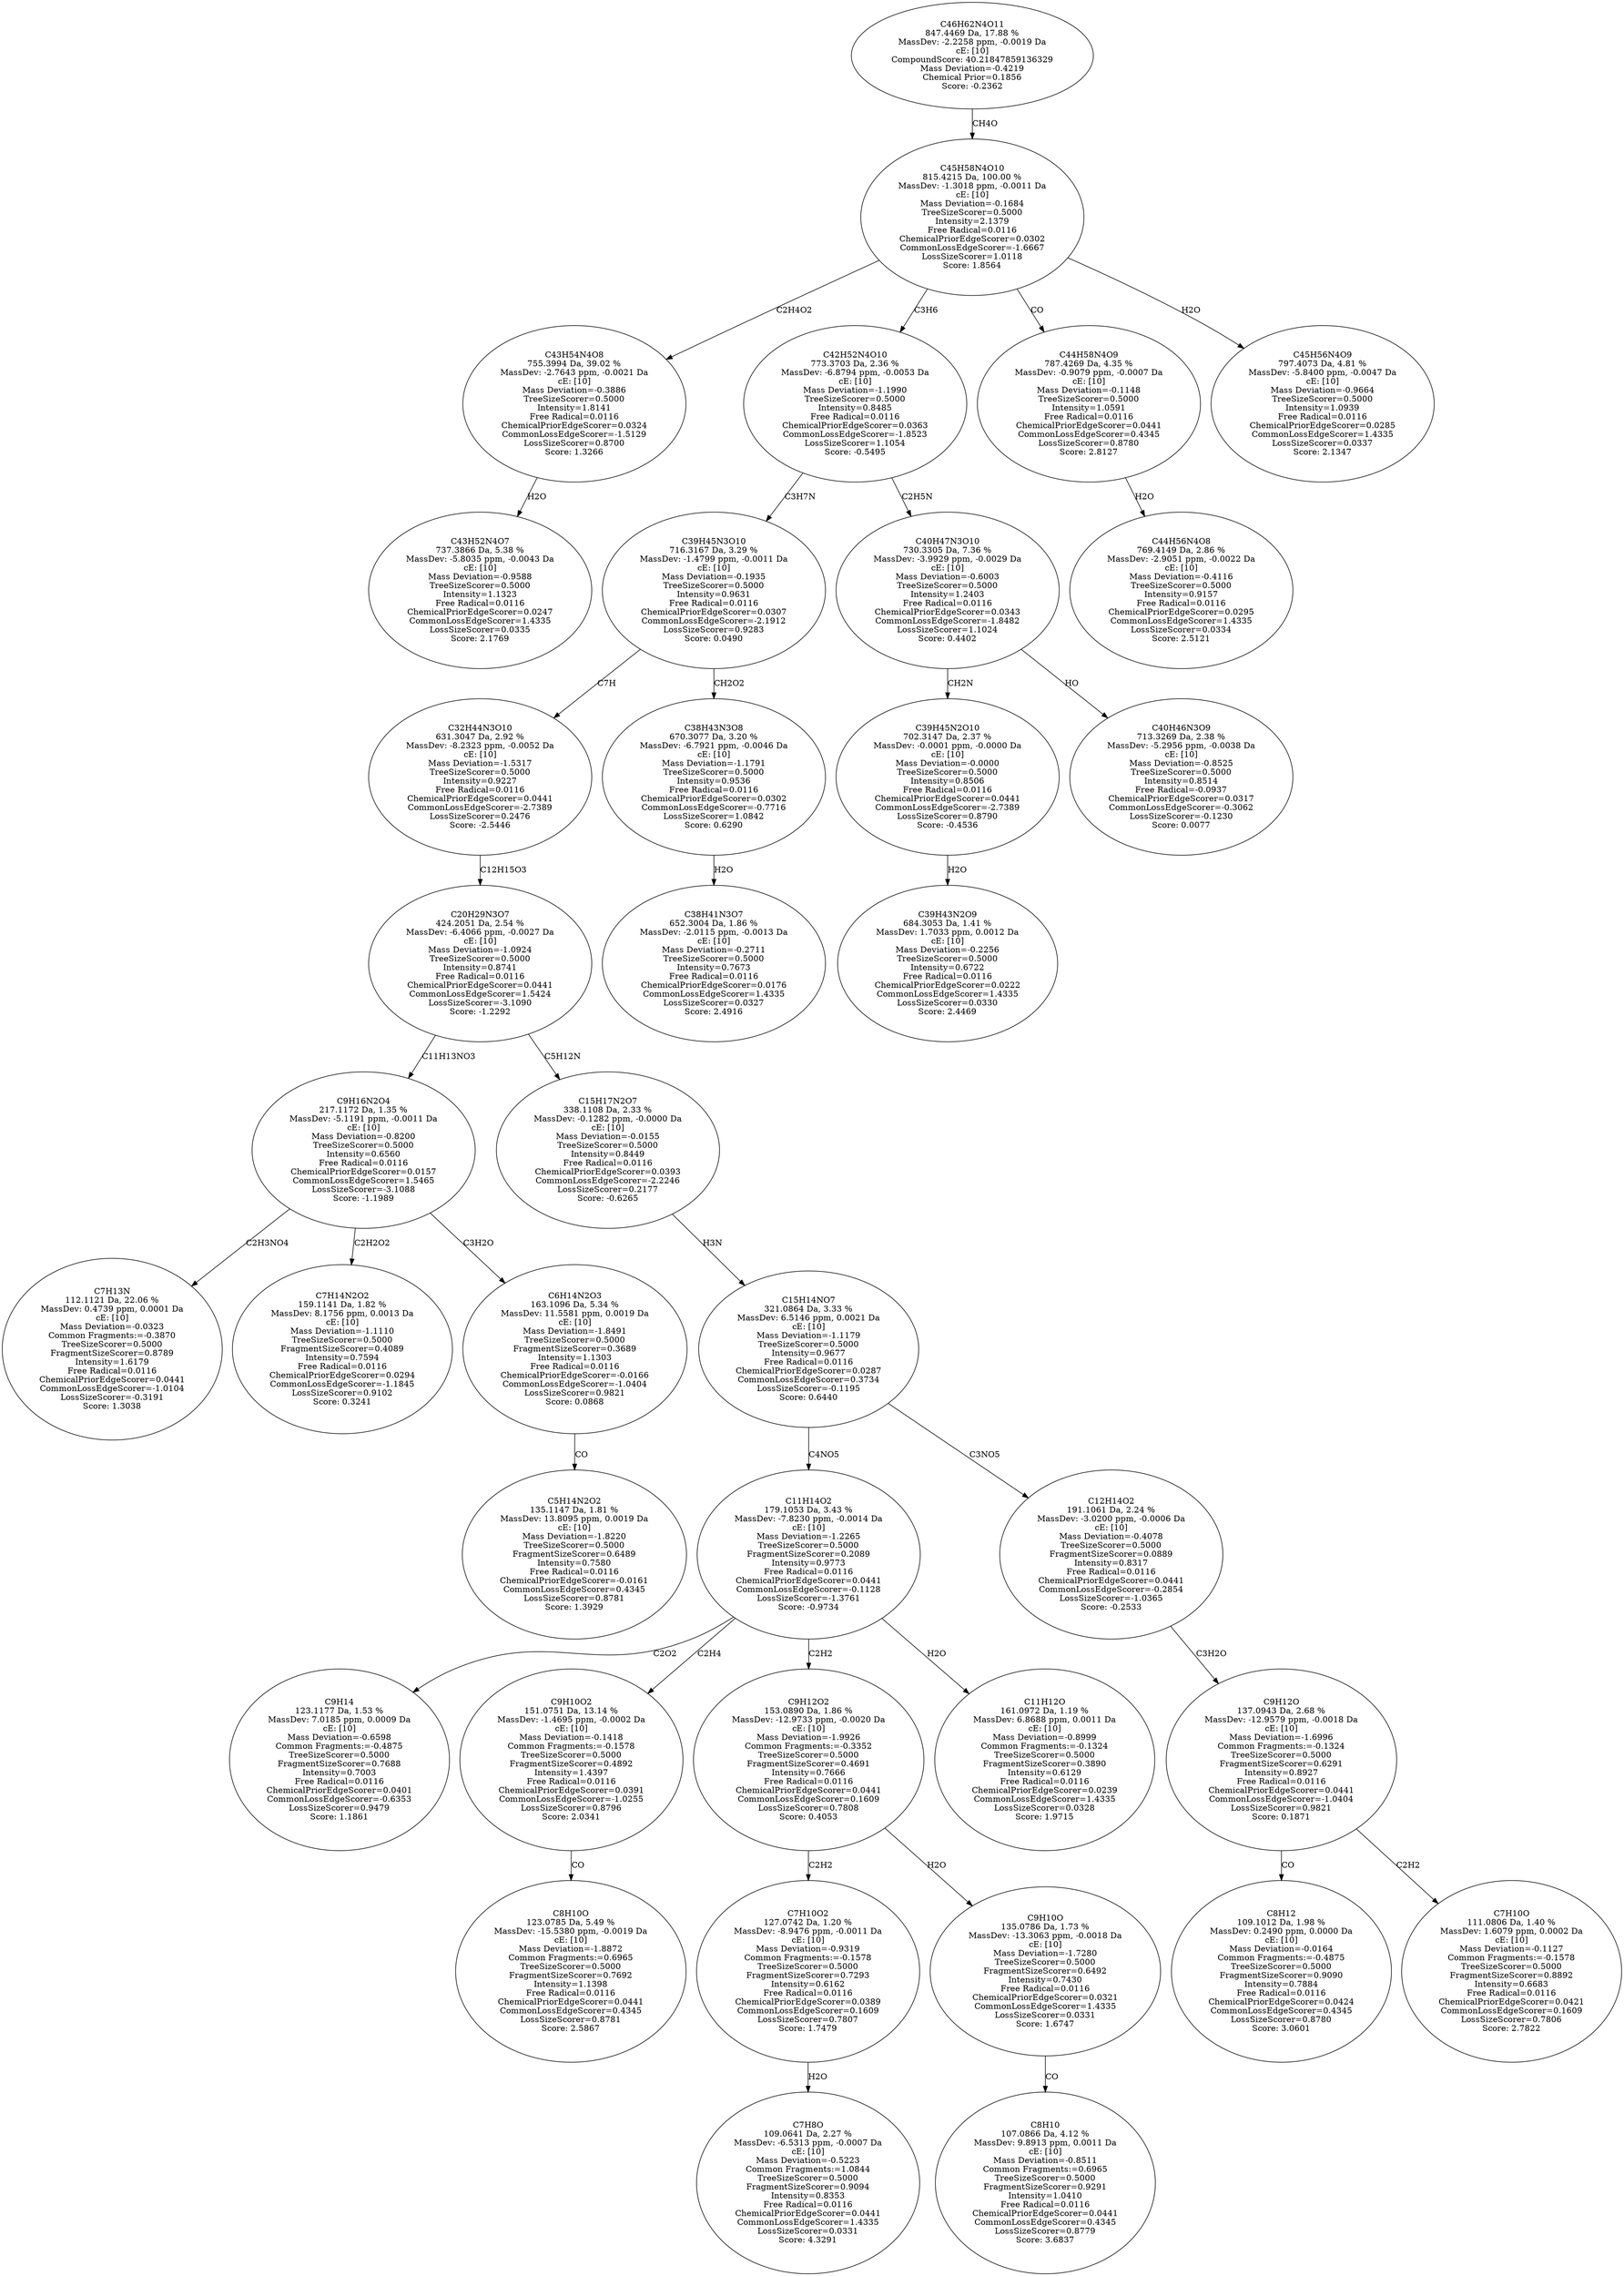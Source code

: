 strict digraph {
v1 [label="C43H52N4O7\n737.3866 Da, 5.38 %\nMassDev: -5.8035 ppm, -0.0043 Da\ncE: [10]\nMass Deviation=-0.9588\nTreeSizeScorer=0.5000\nIntensity=1.1323\nFree Radical=0.0116\nChemicalPriorEdgeScorer=0.0247\nCommonLossEdgeScorer=1.4335\nLossSizeScorer=0.0335\nScore: 2.1769"];
v2 [label="C43H54N4O8\n755.3994 Da, 39.02 %\nMassDev: -2.7643 ppm, -0.0021 Da\ncE: [10]\nMass Deviation=-0.3886\nTreeSizeScorer=0.5000\nIntensity=1.8141\nFree Radical=0.0116\nChemicalPriorEdgeScorer=0.0324\nCommonLossEdgeScorer=-1.5129\nLossSizeScorer=0.8700\nScore: 1.3266"];
v3 [label="C7H13N\n112.1121 Da, 22.06 %\nMassDev: 0.4739 ppm, 0.0001 Da\ncE: [10]\nMass Deviation=-0.0323\nCommon Fragments:=-0.3870\nTreeSizeScorer=0.5000\nFragmentSizeScorer=0.8789\nIntensity=1.6179\nFree Radical=0.0116\nChemicalPriorEdgeScorer=0.0441\nCommonLossEdgeScorer=-1.0104\nLossSizeScorer=-0.3191\nScore: 1.3038"];
v4 [label="C7H14N2O2\n159.1141 Da, 1.82 %\nMassDev: 8.1756 ppm, 0.0013 Da\ncE: [10]\nMass Deviation=-1.1110\nTreeSizeScorer=0.5000\nFragmentSizeScorer=0.4089\nIntensity=0.7594\nFree Radical=0.0116\nChemicalPriorEdgeScorer=0.0294\nCommonLossEdgeScorer=-1.1845\nLossSizeScorer=0.9102\nScore: 0.3241"];
v5 [label="C5H14N2O2\n135.1147 Da, 1.81 %\nMassDev: 13.8095 ppm, 0.0019 Da\ncE: [10]\nMass Deviation=-1.8220\nTreeSizeScorer=0.5000\nFragmentSizeScorer=0.6489\nIntensity=0.7580\nFree Radical=0.0116\nChemicalPriorEdgeScorer=-0.0161\nCommonLossEdgeScorer=0.4345\nLossSizeScorer=0.8781\nScore: 1.3929"];
v6 [label="C6H14N2O3\n163.1096 Da, 5.34 %\nMassDev: 11.5581 ppm, 0.0019 Da\ncE: [10]\nMass Deviation=-1.8491\nTreeSizeScorer=0.5000\nFragmentSizeScorer=0.3689\nIntensity=1.1303\nFree Radical=0.0116\nChemicalPriorEdgeScorer=-0.0166\nCommonLossEdgeScorer=-1.0404\nLossSizeScorer=0.9821\nScore: 0.0868"];
v7 [label="C9H16N2O4\n217.1172 Da, 1.35 %\nMassDev: -5.1191 ppm, -0.0011 Da\ncE: [10]\nMass Deviation=-0.8200\nTreeSizeScorer=0.5000\nIntensity=0.6560\nFree Radical=0.0116\nChemicalPriorEdgeScorer=0.0157\nCommonLossEdgeScorer=1.5465\nLossSizeScorer=-3.1088\nScore: -1.1989"];
v8 [label="C9H14\n123.1177 Da, 1.53 %\nMassDev: 7.0185 ppm, 0.0009 Da\ncE: [10]\nMass Deviation=-0.6598\nCommon Fragments:=-0.4875\nTreeSizeScorer=0.5000\nFragmentSizeScorer=0.7688\nIntensity=0.7003\nFree Radical=0.0116\nChemicalPriorEdgeScorer=0.0401\nCommonLossEdgeScorer=-0.6353\nLossSizeScorer=0.9479\nScore: 1.1861"];
v9 [label="C8H10O\n123.0785 Da, 5.49 %\nMassDev: -15.5380 ppm, -0.0019 Da\ncE: [10]\nMass Deviation=-1.8872\nCommon Fragments:=0.6965\nTreeSizeScorer=0.5000\nFragmentSizeScorer=0.7692\nIntensity=1.1398\nFree Radical=0.0116\nChemicalPriorEdgeScorer=0.0441\nCommonLossEdgeScorer=0.4345\nLossSizeScorer=0.8781\nScore: 2.5867"];
v10 [label="C9H10O2\n151.0751 Da, 13.14 %\nMassDev: -1.4695 ppm, -0.0002 Da\ncE: [10]\nMass Deviation=-0.1418\nCommon Fragments:=-0.1578\nTreeSizeScorer=0.5000\nFragmentSizeScorer=0.4892\nIntensity=1.4397\nFree Radical=0.0116\nChemicalPriorEdgeScorer=0.0391\nCommonLossEdgeScorer=-1.0255\nLossSizeScorer=0.8796\nScore: 2.0341"];
v11 [label="C7H8O\n109.0641 Da, 2.27 %\nMassDev: -6.5313 ppm, -0.0007 Da\ncE: [10]\nMass Deviation=-0.5223\nCommon Fragments:=1.0844\nTreeSizeScorer=0.5000\nFragmentSizeScorer=0.9094\nIntensity=0.8353\nFree Radical=0.0116\nChemicalPriorEdgeScorer=0.0441\nCommonLossEdgeScorer=1.4335\nLossSizeScorer=0.0331\nScore: 4.3291"];
v12 [label="C7H10O2\n127.0742 Da, 1.20 %\nMassDev: -8.9476 ppm, -0.0011 Da\ncE: [10]\nMass Deviation=-0.9319\nCommon Fragments:=-0.1578\nTreeSizeScorer=0.5000\nFragmentSizeScorer=0.7293\nIntensity=0.6162\nFree Radical=0.0116\nChemicalPriorEdgeScorer=0.0389\nCommonLossEdgeScorer=0.1609\nLossSizeScorer=0.7807\nScore: 1.7479"];
v13 [label="C8H10\n107.0866 Da, 4.12 %\nMassDev: 9.8913 ppm, 0.0011 Da\ncE: [10]\nMass Deviation=-0.8511\nCommon Fragments:=0.6965\nTreeSizeScorer=0.5000\nFragmentSizeScorer=0.9291\nIntensity=1.0410\nFree Radical=0.0116\nChemicalPriorEdgeScorer=0.0441\nCommonLossEdgeScorer=0.4345\nLossSizeScorer=0.8779\nScore: 3.6837"];
v14 [label="C9H10O\n135.0786 Da, 1.73 %\nMassDev: -13.3063 ppm, -0.0018 Da\ncE: [10]\nMass Deviation=-1.7280\nTreeSizeScorer=0.5000\nFragmentSizeScorer=0.6492\nIntensity=0.7430\nFree Radical=0.0116\nChemicalPriorEdgeScorer=0.0321\nCommonLossEdgeScorer=1.4335\nLossSizeScorer=0.0331\nScore: 1.6747"];
v15 [label="C9H12O2\n153.0890 Da, 1.86 %\nMassDev: -12.9733 ppm, -0.0020 Da\ncE: [10]\nMass Deviation=-1.9926\nCommon Fragments:=-0.3352\nTreeSizeScorer=0.5000\nFragmentSizeScorer=0.4691\nIntensity=0.7666\nFree Radical=0.0116\nChemicalPriorEdgeScorer=0.0441\nCommonLossEdgeScorer=0.1609\nLossSizeScorer=0.7808\nScore: 0.4053"];
v16 [label="C11H12O\n161.0972 Da, 1.19 %\nMassDev: 6.8688 ppm, 0.0011 Da\ncE: [10]\nMass Deviation=-0.8999\nCommon Fragments:=-0.1324\nTreeSizeScorer=0.5000\nFragmentSizeScorer=0.3890\nIntensity=0.6129\nFree Radical=0.0116\nChemicalPriorEdgeScorer=0.0239\nCommonLossEdgeScorer=1.4335\nLossSizeScorer=0.0328\nScore: 1.9715"];
v17 [label="C11H14O2\n179.1053 Da, 3.43 %\nMassDev: -7.8230 ppm, -0.0014 Da\ncE: [10]\nMass Deviation=-1.2265\nTreeSizeScorer=0.5000\nFragmentSizeScorer=0.2089\nIntensity=0.9773\nFree Radical=0.0116\nChemicalPriorEdgeScorer=0.0441\nCommonLossEdgeScorer=-0.1128\nLossSizeScorer=-1.3761\nScore: -0.9734"];
v18 [label="C8H12\n109.1012 Da, 1.98 %\nMassDev: 0.2490 ppm, 0.0000 Da\ncE: [10]\nMass Deviation=-0.0164\nCommon Fragments:=-0.4875\nTreeSizeScorer=0.5000\nFragmentSizeScorer=0.9090\nIntensity=0.7884\nFree Radical=0.0116\nChemicalPriorEdgeScorer=0.0424\nCommonLossEdgeScorer=0.4345\nLossSizeScorer=0.8780\nScore: 3.0601"];
v19 [label="C7H10O\n111.0806 Da, 1.40 %\nMassDev: 1.6079 ppm, 0.0002 Da\ncE: [10]\nMass Deviation=-0.1127\nCommon Fragments:=-0.1578\nTreeSizeScorer=0.5000\nFragmentSizeScorer=0.8892\nIntensity=0.6683\nFree Radical=0.0116\nChemicalPriorEdgeScorer=0.0421\nCommonLossEdgeScorer=0.1609\nLossSizeScorer=0.7806\nScore: 2.7822"];
v20 [label="C9H12O\n137.0943 Da, 2.68 %\nMassDev: -12.9579 ppm, -0.0018 Da\ncE: [10]\nMass Deviation=-1.6996\nCommon Fragments:=-0.1324\nTreeSizeScorer=0.5000\nFragmentSizeScorer=0.6291\nIntensity=0.8927\nFree Radical=0.0116\nChemicalPriorEdgeScorer=0.0441\nCommonLossEdgeScorer=-1.0404\nLossSizeScorer=0.9821\nScore: 0.1871"];
v21 [label="C12H14O2\n191.1061 Da, 2.24 %\nMassDev: -3.0200 ppm, -0.0006 Da\ncE: [10]\nMass Deviation=-0.4078\nTreeSizeScorer=0.5000\nFragmentSizeScorer=0.0889\nIntensity=0.8317\nFree Radical=0.0116\nChemicalPriorEdgeScorer=0.0441\nCommonLossEdgeScorer=-0.2854\nLossSizeScorer=-1.0365\nScore: -0.2533"];
v22 [label="C15H14NO7\n321.0864 Da, 3.33 %\nMassDev: 6.5146 ppm, 0.0021 Da\ncE: [10]\nMass Deviation=-1.1179\nTreeSizeScorer=0.5000\nIntensity=0.9677\nFree Radical=0.0116\nChemicalPriorEdgeScorer=0.0287\nCommonLossEdgeScorer=0.3734\nLossSizeScorer=-0.1195\nScore: 0.6440"];
v23 [label="C15H17N2O7\n338.1108 Da, 2.33 %\nMassDev: -0.1282 ppm, -0.0000 Da\ncE: [10]\nMass Deviation=-0.0155\nTreeSizeScorer=0.5000\nIntensity=0.8449\nFree Radical=0.0116\nChemicalPriorEdgeScorer=0.0393\nCommonLossEdgeScorer=-2.2246\nLossSizeScorer=0.2177\nScore: -0.6265"];
v24 [label="C20H29N3O7\n424.2051 Da, 2.54 %\nMassDev: -6.4066 ppm, -0.0027 Da\ncE: [10]\nMass Deviation=-1.0924\nTreeSizeScorer=0.5000\nIntensity=0.8741\nFree Radical=0.0116\nChemicalPriorEdgeScorer=0.0441\nCommonLossEdgeScorer=1.5424\nLossSizeScorer=-3.1090\nScore: -1.2292"];
v25 [label="C32H44N3O10\n631.3047 Da, 2.92 %\nMassDev: -8.2323 ppm, -0.0052 Da\ncE: [10]\nMass Deviation=-1.5317\nTreeSizeScorer=0.5000\nIntensity=0.9227\nFree Radical=0.0116\nChemicalPriorEdgeScorer=0.0441\nCommonLossEdgeScorer=-2.7389\nLossSizeScorer=0.2476\nScore: -2.5446"];
v26 [label="C38H41N3O7\n652.3004 Da, 1.86 %\nMassDev: -2.0115 ppm, -0.0013 Da\ncE: [10]\nMass Deviation=-0.2711\nTreeSizeScorer=0.5000\nIntensity=0.7673\nFree Radical=0.0116\nChemicalPriorEdgeScorer=0.0176\nCommonLossEdgeScorer=1.4335\nLossSizeScorer=0.0327\nScore: 2.4916"];
v27 [label="C38H43N3O8\n670.3077 Da, 3.20 %\nMassDev: -6.7921 ppm, -0.0046 Da\ncE: [10]\nMass Deviation=-1.1791\nTreeSizeScorer=0.5000\nIntensity=0.9536\nFree Radical=0.0116\nChemicalPriorEdgeScorer=0.0302\nCommonLossEdgeScorer=-0.7716\nLossSizeScorer=1.0842\nScore: 0.6290"];
v28 [label="C39H45N3O10\n716.3167 Da, 3.29 %\nMassDev: -1.4799 ppm, -0.0011 Da\ncE: [10]\nMass Deviation=-0.1935\nTreeSizeScorer=0.5000\nIntensity=0.9631\nFree Radical=0.0116\nChemicalPriorEdgeScorer=0.0307\nCommonLossEdgeScorer=-2.1912\nLossSizeScorer=0.9283\nScore: 0.0490"];
v29 [label="C39H43N2O9\n684.3053 Da, 1.41 %\nMassDev: 1.7033 ppm, 0.0012 Da\ncE: [10]\nMass Deviation=-0.2256\nTreeSizeScorer=0.5000\nIntensity=0.6722\nFree Radical=0.0116\nChemicalPriorEdgeScorer=0.0222\nCommonLossEdgeScorer=1.4335\nLossSizeScorer=0.0330\nScore: 2.4469"];
v30 [label="C39H45N2O10\n702.3147 Da, 2.37 %\nMassDev: -0.0001 ppm, -0.0000 Da\ncE: [10]\nMass Deviation=-0.0000\nTreeSizeScorer=0.5000\nIntensity=0.8506\nFree Radical=0.0116\nChemicalPriorEdgeScorer=0.0441\nCommonLossEdgeScorer=-2.7389\nLossSizeScorer=0.8790\nScore: -0.4536"];
v31 [label="C40H46N3O9\n713.3269 Da, 2.38 %\nMassDev: -5.2956 ppm, -0.0038 Da\ncE: [10]\nMass Deviation=-0.8525\nTreeSizeScorer=0.5000\nIntensity=0.8514\nFree Radical=-0.0937\nChemicalPriorEdgeScorer=0.0317\nCommonLossEdgeScorer=-0.3062\nLossSizeScorer=-0.1230\nScore: 0.0077"];
v32 [label="C40H47N3O10\n730.3305 Da, 7.36 %\nMassDev: -3.9929 ppm, -0.0029 Da\ncE: [10]\nMass Deviation=-0.6003\nTreeSizeScorer=0.5000\nIntensity=1.2403\nFree Radical=0.0116\nChemicalPriorEdgeScorer=0.0343\nCommonLossEdgeScorer=-1.8482\nLossSizeScorer=1.1024\nScore: 0.4402"];
v33 [label="C42H52N4O10\n773.3703 Da, 2.36 %\nMassDev: -6.8794 ppm, -0.0053 Da\ncE: [10]\nMass Deviation=-1.1990\nTreeSizeScorer=0.5000\nIntensity=0.8485\nFree Radical=0.0116\nChemicalPriorEdgeScorer=0.0363\nCommonLossEdgeScorer=-1.8523\nLossSizeScorer=1.1054\nScore: -0.5495"];
v34 [label="C44H56N4O8\n769.4149 Da, 2.86 %\nMassDev: -2.9051 ppm, -0.0022 Da\ncE: [10]\nMass Deviation=-0.4116\nTreeSizeScorer=0.5000\nIntensity=0.9157\nFree Radical=0.0116\nChemicalPriorEdgeScorer=0.0295\nCommonLossEdgeScorer=1.4335\nLossSizeScorer=0.0334\nScore: 2.5121"];
v35 [label="C44H58N4O9\n787.4269 Da, 4.35 %\nMassDev: -0.9079 ppm, -0.0007 Da\ncE: [10]\nMass Deviation=-0.1148\nTreeSizeScorer=0.5000\nIntensity=1.0591\nFree Radical=0.0116\nChemicalPriorEdgeScorer=0.0441\nCommonLossEdgeScorer=0.4345\nLossSizeScorer=0.8780\nScore: 2.8127"];
v36 [label="C45H56N4O9\n797.4073 Da, 4.81 %\nMassDev: -5.8400 ppm, -0.0047 Da\ncE: [10]\nMass Deviation=-0.9664\nTreeSizeScorer=0.5000\nIntensity=1.0939\nFree Radical=0.0116\nChemicalPriorEdgeScorer=0.0285\nCommonLossEdgeScorer=1.4335\nLossSizeScorer=0.0337\nScore: 2.1347"];
v37 [label="C45H58N4O10\n815.4215 Da, 100.00 %\nMassDev: -1.3018 ppm, -0.0011 Da\ncE: [10]\nMass Deviation=-0.1684\nTreeSizeScorer=0.5000\nIntensity=2.1379\nFree Radical=0.0116\nChemicalPriorEdgeScorer=0.0302\nCommonLossEdgeScorer=-1.6667\nLossSizeScorer=1.0118\nScore: 1.8564"];
v38 [label="C46H62N4O11\n847.4469 Da, 17.88 %\nMassDev: -2.2258 ppm, -0.0019 Da\ncE: [10]\nCompoundScore: 40.21847859136329\nMass Deviation=-0.4219\nChemical Prior=0.1856\nScore: -0.2362"];
v2 -> v1 [label="H2O"];
v37 -> v2 [label="C2H4O2"];
v7 -> v3 [label="C2H3NO4"];
v7 -> v4 [label="C2H2O2"];
v6 -> v5 [label="CO"];
v7 -> v6 [label="C3H2O"];
v24 -> v7 [label="C11H13NO3"];
v17 -> v8 [label="C2O2"];
v10 -> v9 [label="CO"];
v17 -> v10 [label="C2H4"];
v12 -> v11 [label="H2O"];
v15 -> v12 [label="C2H2"];
v14 -> v13 [label="CO"];
v15 -> v14 [label="H2O"];
v17 -> v15 [label="C2H2"];
v17 -> v16 [label="H2O"];
v22 -> v17 [label="C4NO5"];
v20 -> v18 [label="CO"];
v20 -> v19 [label="C2H2"];
v21 -> v20 [label="C3H2O"];
v22 -> v21 [label="C3NO5"];
v23 -> v22 [label="H3N"];
v24 -> v23 [label="C5H12N"];
v25 -> v24 [label="C12H15O3"];
v28 -> v25 [label="C7H"];
v27 -> v26 [label="H2O"];
v28 -> v27 [label="CH2O2"];
v33 -> v28 [label="C3H7N"];
v30 -> v29 [label="H2O"];
v32 -> v30 [label="CH2N"];
v32 -> v31 [label="HO"];
v33 -> v32 [label="C2H5N"];
v37 -> v33 [label="C3H6"];
v35 -> v34 [label="H2O"];
v37 -> v35 [label="CO"];
v37 -> v36 [label="H2O"];
v38 -> v37 [label="CH4O"];
}